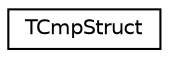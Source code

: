 digraph G
{
  edge [fontname="Helvetica",fontsize="10",labelfontname="Helvetica",labelfontsize="10"];
  node [fontname="Helvetica",fontsize="10",shape=record];
  rankdir="LR";
  Node1 [label="TCmpStruct",height=0.2,width=0.4,color="black", fillcolor="white", style="filled",URL="$struct_t_cmp_struct.html"];
}
